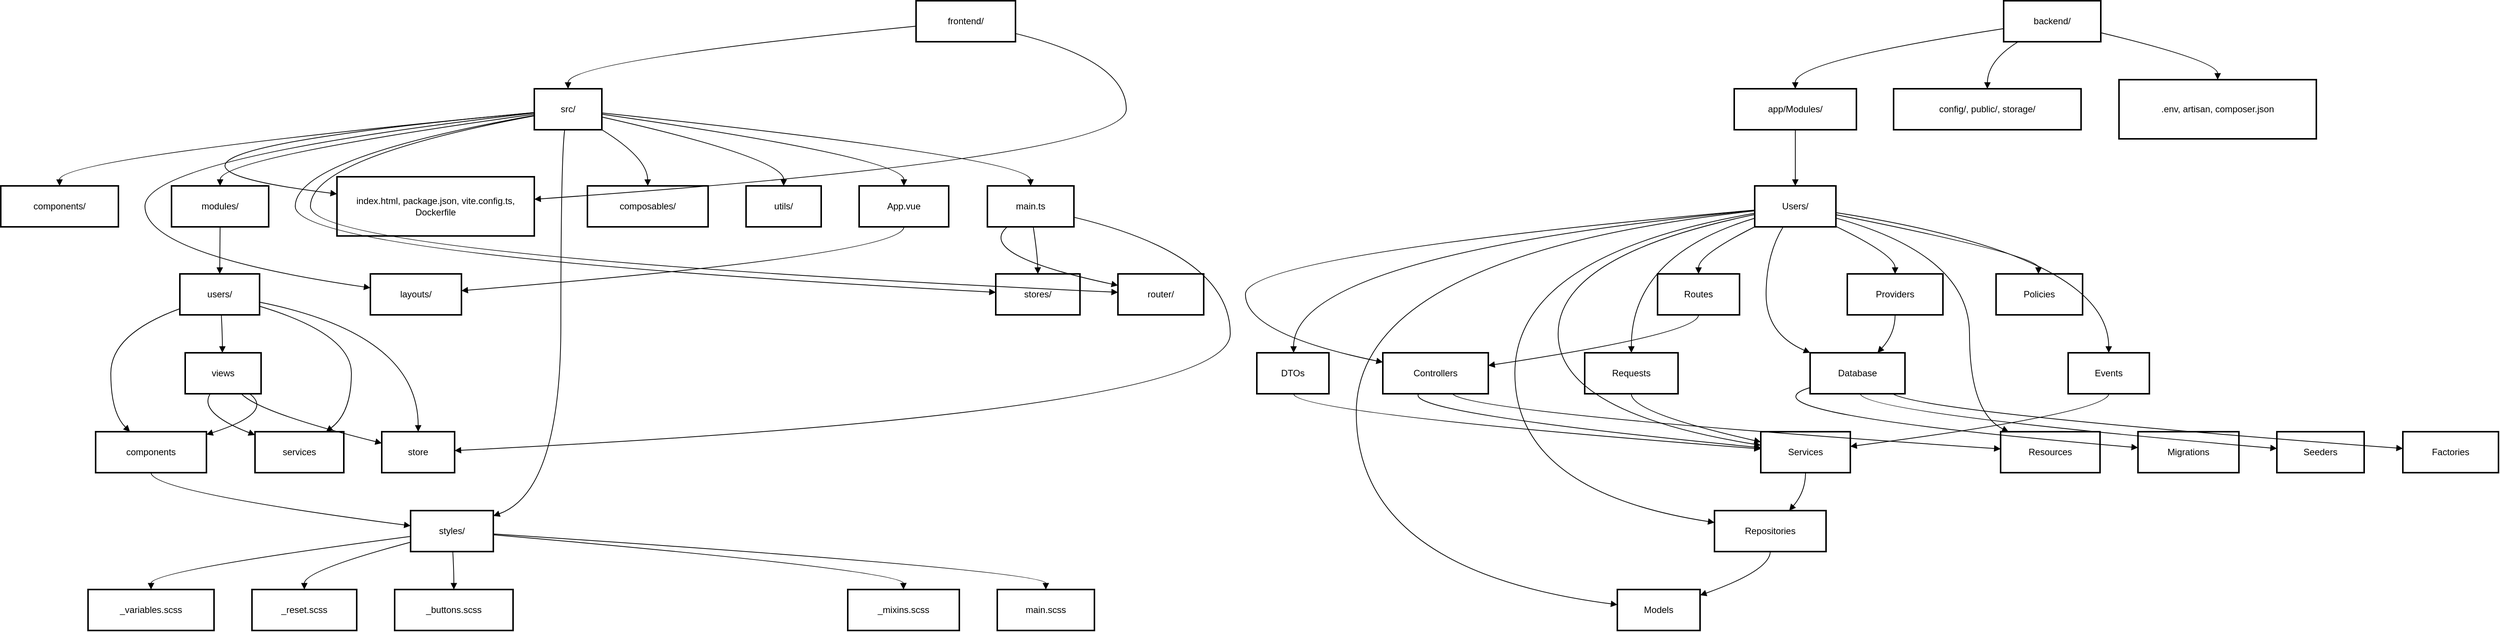 <mxfile version="26.1.3">
  <diagram name="Page-1" id="mDVfe03ST_dp4lV0v6sF">
    <mxGraphModel dx="4770" dy="3635" grid="1" gridSize="10" guides="1" tooltips="1" connect="1" arrows="1" fold="1" page="1" pageScale="1" pageWidth="850" pageHeight="1100" math="0" shadow="0">
      <root>
        <mxCell id="0" />
        <mxCell id="1" parent="0" />
        <mxCell id="R-g7RMqh7P6NWGKOjeU7-23" value="backend/" style="whiteSpace=wrap;strokeWidth=2;" vertex="1" parent="1">
          <mxGeometry x="2659" y="790" width="128" height="54" as="geometry" />
        </mxCell>
        <mxCell id="R-g7RMqh7P6NWGKOjeU7-24" value="app/Modules/" style="whiteSpace=wrap;strokeWidth=2;" vertex="1" parent="1">
          <mxGeometry x="2304" y="906" width="161" height="54" as="geometry" />
        </mxCell>
        <mxCell id="R-g7RMqh7P6NWGKOjeU7-25" value="Users/" style="whiteSpace=wrap;strokeWidth=2;" vertex="1" parent="1">
          <mxGeometry x="2331" y="1034" width="107" height="54" as="geometry" />
        </mxCell>
        <mxCell id="R-g7RMqh7P6NWGKOjeU7-26" value="Controllers" style="whiteSpace=wrap;strokeWidth=2;" vertex="1" parent="1">
          <mxGeometry x="1841" y="1254" width="139" height="54" as="geometry" />
        </mxCell>
        <mxCell id="R-g7RMqh7P6NWGKOjeU7-27" value="DTOs" style="whiteSpace=wrap;strokeWidth=2;" vertex="1" parent="1">
          <mxGeometry x="1675" y="1254" width="95" height="54" as="geometry" />
        </mxCell>
        <mxCell id="R-g7RMqh7P6NWGKOjeU7-28" value="Models" style="whiteSpace=wrap;strokeWidth=2;" vertex="1" parent="1">
          <mxGeometry x="2150" y="1566" width="109" height="54" as="geometry" />
        </mxCell>
        <mxCell id="R-g7RMqh7P6NWGKOjeU7-29" value="Repositories" style="whiteSpace=wrap;strokeWidth=2;" vertex="1" parent="1">
          <mxGeometry x="2278" y="1462" width="147" height="54" as="geometry" />
        </mxCell>
        <mxCell id="R-g7RMqh7P6NWGKOjeU7-30" value="Services" style="whiteSpace=wrap;strokeWidth=2;" vertex="1" parent="1">
          <mxGeometry x="2339" y="1358" width="118" height="54" as="geometry" />
        </mxCell>
        <mxCell id="R-g7RMqh7P6NWGKOjeU7-31" value="Requests" style="whiteSpace=wrap;strokeWidth=2;" vertex="1" parent="1">
          <mxGeometry x="2107" y="1254" width="123" height="54" as="geometry" />
        </mxCell>
        <mxCell id="R-g7RMqh7P6NWGKOjeU7-32" value="Routes" style="whiteSpace=wrap;strokeWidth=2;" vertex="1" parent="1">
          <mxGeometry x="2203" y="1150" width="108" height="54" as="geometry" />
        </mxCell>
        <mxCell id="R-g7RMqh7P6NWGKOjeU7-33" value="Database" style="whiteSpace=wrap;strokeWidth=2;" vertex="1" parent="1">
          <mxGeometry x="2404" y="1254" width="125" height="54" as="geometry" />
        </mxCell>
        <mxCell id="R-g7RMqh7P6NWGKOjeU7-34" value="Migrations" style="whiteSpace=wrap;strokeWidth=2;" vertex="1" parent="1">
          <mxGeometry x="2836" y="1358" width="133" height="54" as="geometry" />
        </mxCell>
        <mxCell id="R-g7RMqh7P6NWGKOjeU7-35" value="Seeders" style="whiteSpace=wrap;strokeWidth=2;" vertex="1" parent="1">
          <mxGeometry x="3019" y="1358" width="115" height="54" as="geometry" />
        </mxCell>
        <mxCell id="R-g7RMqh7P6NWGKOjeU7-36" value="Factories" style="whiteSpace=wrap;strokeWidth=2;" vertex="1" parent="1">
          <mxGeometry x="3185" y="1358" width="126" height="54" as="geometry" />
        </mxCell>
        <mxCell id="R-g7RMqh7P6NWGKOjeU7-37" value="Providers" style="whiteSpace=wrap;strokeWidth=2;" vertex="1" parent="1">
          <mxGeometry x="2453" y="1150" width="126" height="54" as="geometry" />
        </mxCell>
        <mxCell id="R-g7RMqh7P6NWGKOjeU7-38" value="Resources" style="whiteSpace=wrap;strokeWidth=2;" vertex="1" parent="1">
          <mxGeometry x="2655" y="1358" width="131" height="54" as="geometry" />
        </mxCell>
        <mxCell id="R-g7RMqh7P6NWGKOjeU7-39" value="Policies" style="whiteSpace=wrap;strokeWidth=2;" vertex="1" parent="1">
          <mxGeometry x="2649" y="1150" width="114" height="54" as="geometry" />
        </mxCell>
        <mxCell id="R-g7RMqh7P6NWGKOjeU7-40" value="Events" style="whiteSpace=wrap;strokeWidth=2;" vertex="1" parent="1">
          <mxGeometry x="2744" y="1254" width="107" height="54" as="geometry" />
        </mxCell>
        <mxCell id="R-g7RMqh7P6NWGKOjeU7-41" value="config/, public/, storage/" style="whiteSpace=wrap;strokeWidth=2;" vertex="1" parent="1">
          <mxGeometry x="2514" y="906" width="247" height="54" as="geometry" />
        </mxCell>
        <mxCell id="R-g7RMqh7P6NWGKOjeU7-42" value=".env, artisan, composer.json" style="whiteSpace=wrap;strokeWidth=2;" vertex="1" parent="1">
          <mxGeometry x="2811" y="894" width="260" height="78" as="geometry" />
        </mxCell>
        <mxCell id="R-g7RMqh7P6NWGKOjeU7-43" value="frontend/" style="whiteSpace=wrap;strokeWidth=2;" vertex="1" parent="1">
          <mxGeometry x="1226" y="790" width="131" height="54" as="geometry" />
        </mxCell>
        <mxCell id="R-g7RMqh7P6NWGKOjeU7-44" value="src/" style="whiteSpace=wrap;strokeWidth=2;" vertex="1" parent="1">
          <mxGeometry x="723" y="906" width="89" height="54" as="geometry" />
        </mxCell>
        <mxCell id="R-g7RMqh7P6NWGKOjeU7-45" value="index.html, package.json, vite.config.ts, Dockerfile" style="whiteSpace=wrap;strokeWidth=2;" vertex="1" parent="1">
          <mxGeometry x="463" y="1022" width="260" height="78" as="geometry" />
        </mxCell>
        <mxCell id="R-g7RMqh7P6NWGKOjeU7-46" value="components/" style="whiteSpace=wrap;strokeWidth=2;" vertex="1" parent="1">
          <mxGeometry x="20" y="1034" width="155" height="54" as="geometry" />
        </mxCell>
        <mxCell id="R-g7RMqh7P6NWGKOjeU7-47" value="layouts/" style="whiteSpace=wrap;strokeWidth=2;" vertex="1" parent="1">
          <mxGeometry x="507" y="1150" width="120" height="54" as="geometry" />
        </mxCell>
        <mxCell id="R-g7RMqh7P6NWGKOjeU7-48" value="modules/" style="whiteSpace=wrap;strokeWidth=2;" vertex="1" parent="1">
          <mxGeometry x="245" y="1034" width="128" height="54" as="geometry" />
        </mxCell>
        <mxCell id="R-g7RMqh7P6NWGKOjeU7-49" value="users/" style="whiteSpace=wrap;strokeWidth=2;" vertex="1" parent="1">
          <mxGeometry x="256" y="1150" width="105" height="54" as="geometry" />
        </mxCell>
        <mxCell id="R-g7RMqh7P6NWGKOjeU7-50" value="components" style="whiteSpace=wrap;strokeWidth=2;" vertex="1" parent="1">
          <mxGeometry x="145" y="1358" width="146" height="54" as="geometry" />
        </mxCell>
        <mxCell id="R-g7RMqh7P6NWGKOjeU7-51" value="views" style="whiteSpace=wrap;strokeWidth=2;" vertex="1" parent="1">
          <mxGeometry x="263" y="1254" width="100" height="54" as="geometry" />
        </mxCell>
        <mxCell id="R-g7RMqh7P6NWGKOjeU7-52" value="services" style="whiteSpace=wrap;strokeWidth=2;" vertex="1" parent="1">
          <mxGeometry x="355" y="1358" width="117" height="54" as="geometry" />
        </mxCell>
        <mxCell id="R-g7RMqh7P6NWGKOjeU7-53" value="store" style="whiteSpace=wrap;strokeWidth=2;" vertex="1" parent="1">
          <mxGeometry x="522" y="1358" width="96" height="54" as="geometry" />
        </mxCell>
        <mxCell id="R-g7RMqh7P6NWGKOjeU7-54" value="stores/" style="whiteSpace=wrap;strokeWidth=2;" vertex="1" parent="1">
          <mxGeometry x="1331" y="1150" width="111" height="54" as="geometry" />
        </mxCell>
        <mxCell id="R-g7RMqh7P6NWGKOjeU7-55" value="router/" style="whiteSpace=wrap;strokeWidth=2;" vertex="1" parent="1">
          <mxGeometry x="1492" y="1150" width="113" height="54" as="geometry" />
        </mxCell>
        <mxCell id="R-g7RMqh7P6NWGKOjeU7-56" value="styles/" style="whiteSpace=wrap;strokeWidth=2;" vertex="1" parent="1">
          <mxGeometry x="560" y="1462" width="109" height="54" as="geometry" />
        </mxCell>
        <mxCell id="R-g7RMqh7P6NWGKOjeU7-57" value="_variables.scss" style="whiteSpace=wrap;strokeWidth=2;" vertex="1" parent="1">
          <mxGeometry x="135" y="1566" width="166" height="54" as="geometry" />
        </mxCell>
        <mxCell id="R-g7RMqh7P6NWGKOjeU7-58" value="_reset.scss" style="whiteSpace=wrap;strokeWidth=2;" vertex="1" parent="1">
          <mxGeometry x="351" y="1566" width="138" height="54" as="geometry" />
        </mxCell>
        <mxCell id="R-g7RMqh7P6NWGKOjeU7-59" value="_buttons.scss" style="whiteSpace=wrap;strokeWidth=2;" vertex="1" parent="1">
          <mxGeometry x="539" y="1566" width="156" height="54" as="geometry" />
        </mxCell>
        <mxCell id="R-g7RMqh7P6NWGKOjeU7-60" value="_mixins.scss" style="whiteSpace=wrap;strokeWidth=2;" vertex="1" parent="1">
          <mxGeometry x="1136" y="1566" width="147" height="54" as="geometry" />
        </mxCell>
        <mxCell id="R-g7RMqh7P6NWGKOjeU7-61" value="main.scss" style="whiteSpace=wrap;strokeWidth=2;" vertex="1" parent="1">
          <mxGeometry x="1333" y="1566" width="128" height="54" as="geometry" />
        </mxCell>
        <mxCell id="R-g7RMqh7P6NWGKOjeU7-62" value="composables/" style="whiteSpace=wrap;strokeWidth=2;" vertex="1" parent="1">
          <mxGeometry x="793" y="1034" width="159" height="54" as="geometry" />
        </mxCell>
        <mxCell id="R-g7RMqh7P6NWGKOjeU7-63" value="utils/" style="whiteSpace=wrap;strokeWidth=2;" vertex="1" parent="1">
          <mxGeometry x="1002" y="1034" width="99" height="54" as="geometry" />
        </mxCell>
        <mxCell id="R-g7RMqh7P6NWGKOjeU7-64" value="App.vue" style="whiteSpace=wrap;strokeWidth=2;" vertex="1" parent="1">
          <mxGeometry x="1151" y="1034" width="118" height="54" as="geometry" />
        </mxCell>
        <mxCell id="R-g7RMqh7P6NWGKOjeU7-65" value="main.ts" style="whiteSpace=wrap;strokeWidth=2;" vertex="1" parent="1">
          <mxGeometry x="1320" y="1034" width="114" height="54" as="geometry" />
        </mxCell>
        <mxCell id="R-g7RMqh7P6NWGKOjeU7-66" value="" style="curved=1;startArrow=none;endArrow=block;exitX=0;exitY=0.68;entryX=0.5;entryY=0;rounded=0;" edge="1" parent="1" source="R-g7RMqh7P6NWGKOjeU7-23" target="R-g7RMqh7P6NWGKOjeU7-24">
          <mxGeometry relative="1" as="geometry">
            <Array as="points">
              <mxPoint x="2384" y="869" />
            </Array>
          </mxGeometry>
        </mxCell>
        <mxCell id="R-g7RMqh7P6NWGKOjeU7-67" value="" style="curved=1;startArrow=none;endArrow=block;exitX=0.5;exitY=1;entryX=0.5;entryY=0;rounded=0;" edge="1" parent="1" source="R-g7RMqh7P6NWGKOjeU7-24" target="R-g7RMqh7P6NWGKOjeU7-25">
          <mxGeometry relative="1" as="geometry">
            <Array as="points" />
          </mxGeometry>
        </mxCell>
        <mxCell id="R-g7RMqh7P6NWGKOjeU7-68" value="" style="curved=1;startArrow=none;endArrow=block;exitX=0;exitY=0.59;entryX=0;entryY=0.23;rounded=0;" edge="1" parent="1" source="R-g7RMqh7P6NWGKOjeU7-25" target="R-g7RMqh7P6NWGKOjeU7-26">
          <mxGeometry relative="1" as="geometry">
            <Array as="points">
              <mxPoint x="1660" y="1125" />
              <mxPoint x="1660" y="1229" />
            </Array>
          </mxGeometry>
        </mxCell>
        <mxCell id="R-g7RMqh7P6NWGKOjeU7-69" value="" style="curved=1;startArrow=none;endArrow=block;exitX=0;exitY=0.6;entryX=0.51;entryY=0;rounded=0;" edge="1" parent="1" source="R-g7RMqh7P6NWGKOjeU7-25" target="R-g7RMqh7P6NWGKOjeU7-27">
          <mxGeometry relative="1" as="geometry">
            <Array as="points">
              <mxPoint x="1723" y="1125" />
            </Array>
          </mxGeometry>
        </mxCell>
        <mxCell id="R-g7RMqh7P6NWGKOjeU7-70" value="" style="curved=1;startArrow=none;endArrow=block;exitX=0;exitY=0.61;entryX=0;entryY=0.37;rounded=0;" edge="1" parent="1" source="R-g7RMqh7P6NWGKOjeU7-25" target="R-g7RMqh7P6NWGKOjeU7-28">
          <mxGeometry relative="1" as="geometry">
            <Array as="points">
              <mxPoint x="1806" y="1125" />
              <mxPoint x="1806" y="1541" />
            </Array>
          </mxGeometry>
        </mxCell>
        <mxCell id="R-g7RMqh7P6NWGKOjeU7-71" value="" style="curved=1;startArrow=none;endArrow=block;exitX=0;exitY=0.67;entryX=0;entryY=0.29;rounded=0;" edge="1" parent="1" source="R-g7RMqh7P6NWGKOjeU7-25" target="R-g7RMqh7P6NWGKOjeU7-29">
          <mxGeometry relative="1" as="geometry">
            <Array as="points">
              <mxPoint x="2015" y="1125" />
              <mxPoint x="2015" y="1437" />
            </Array>
          </mxGeometry>
        </mxCell>
        <mxCell id="R-g7RMqh7P6NWGKOjeU7-72" value="" style="curved=1;startArrow=none;endArrow=block;exitX=0;exitY=0.7;entryX=0;entryY=0.33;rounded=0;" edge="1" parent="1" source="R-g7RMqh7P6NWGKOjeU7-25" target="R-g7RMqh7P6NWGKOjeU7-30">
          <mxGeometry relative="1" as="geometry">
            <Array as="points">
              <mxPoint x="2072" y="1125" />
              <mxPoint x="2072" y="1333" />
            </Array>
          </mxGeometry>
        </mxCell>
        <mxCell id="R-g7RMqh7P6NWGKOjeU7-73" value="" style="curved=1;startArrow=none;endArrow=block;exitX=0;exitY=0.79;entryX=0.5;entryY=0;rounded=0;" edge="1" parent="1" source="R-g7RMqh7P6NWGKOjeU7-25" target="R-g7RMqh7P6NWGKOjeU7-31">
          <mxGeometry relative="1" as="geometry">
            <Array as="points">
              <mxPoint x="2168" y="1125" />
            </Array>
          </mxGeometry>
        </mxCell>
        <mxCell id="R-g7RMqh7P6NWGKOjeU7-74" value="" style="curved=1;startArrow=none;endArrow=block;exitX=0;exitY=1;entryX=0.5;entryY=0;rounded=0;" edge="1" parent="1" source="R-g7RMqh7P6NWGKOjeU7-25" target="R-g7RMqh7P6NWGKOjeU7-32">
          <mxGeometry relative="1" as="geometry">
            <Array as="points">
              <mxPoint x="2257" y="1125" />
            </Array>
          </mxGeometry>
        </mxCell>
        <mxCell id="R-g7RMqh7P6NWGKOjeU7-75" value="" style="curved=1;startArrow=none;endArrow=block;exitX=0.35;exitY=1;entryX=0;entryY=0;rounded=0;" edge="1" parent="1" source="R-g7RMqh7P6NWGKOjeU7-25" target="R-g7RMqh7P6NWGKOjeU7-33">
          <mxGeometry relative="1" as="geometry">
            <Array as="points">
              <mxPoint x="2346" y="1125" />
              <mxPoint x="2346" y="1229" />
            </Array>
          </mxGeometry>
        </mxCell>
        <mxCell id="R-g7RMqh7P6NWGKOjeU7-76" value="" style="curved=1;startArrow=none;endArrow=block;exitX=0;exitY=0.85;entryX=0;entryY=0.39;rounded=0;" edge="1" parent="1" source="R-g7RMqh7P6NWGKOjeU7-33" target="R-g7RMqh7P6NWGKOjeU7-34">
          <mxGeometry relative="1" as="geometry">
            <Array as="points">
              <mxPoint x="2294" y="1333" />
            </Array>
          </mxGeometry>
        </mxCell>
        <mxCell id="R-g7RMqh7P6NWGKOjeU7-77" value="" style="curved=1;startArrow=none;endArrow=block;exitX=0.53;exitY=1;entryX=0;entryY=0.41;rounded=0;" edge="1" parent="1" source="R-g7RMqh7P6NWGKOjeU7-33" target="R-g7RMqh7P6NWGKOjeU7-35">
          <mxGeometry relative="1" as="geometry">
            <Array as="points">
              <mxPoint x="2473" y="1333" />
            </Array>
          </mxGeometry>
        </mxCell>
        <mxCell id="R-g7RMqh7P6NWGKOjeU7-78" value="" style="curved=1;startArrow=none;endArrow=block;exitX=0.87;exitY=1;entryX=0;entryY=0.41;rounded=0;" edge="1" parent="1" source="R-g7RMqh7P6NWGKOjeU7-33" target="R-g7RMqh7P6NWGKOjeU7-36">
          <mxGeometry relative="1" as="geometry">
            <Array as="points">
              <mxPoint x="2555" y="1333" />
            </Array>
          </mxGeometry>
        </mxCell>
        <mxCell id="R-g7RMqh7P6NWGKOjeU7-79" value="" style="curved=1;startArrow=none;endArrow=block;exitX=0.99;exitY=0.98;entryX=0.5;entryY=0;rounded=0;" edge="1" parent="1" source="R-g7RMqh7P6NWGKOjeU7-25" target="R-g7RMqh7P6NWGKOjeU7-37">
          <mxGeometry relative="1" as="geometry">
            <Array as="points">
              <mxPoint x="2516" y="1125" />
            </Array>
          </mxGeometry>
        </mxCell>
        <mxCell id="R-g7RMqh7P6NWGKOjeU7-80" value="" style="curved=1;startArrow=none;endArrow=block;exitX=0.99;exitY=0.78;entryX=0.08;entryY=0;rounded=0;" edge="1" parent="1" source="R-g7RMqh7P6NWGKOjeU7-25" target="R-g7RMqh7P6NWGKOjeU7-38">
          <mxGeometry relative="1" as="geometry">
            <Array as="points">
              <mxPoint x="2614" y="1125" />
              <mxPoint x="2614" y="1333" />
            </Array>
          </mxGeometry>
        </mxCell>
        <mxCell id="R-g7RMqh7P6NWGKOjeU7-81" value="" style="curved=1;startArrow=none;endArrow=block;exitX=0.99;exitY=0.7;entryX=0.49;entryY=0;rounded=0;" edge="1" parent="1" source="R-g7RMqh7P6NWGKOjeU7-25" target="R-g7RMqh7P6NWGKOjeU7-39">
          <mxGeometry relative="1" as="geometry">
            <Array as="points">
              <mxPoint x="2705" y="1125" />
            </Array>
          </mxGeometry>
        </mxCell>
        <mxCell id="R-g7RMqh7P6NWGKOjeU7-82" value="" style="curved=1;startArrow=none;endArrow=block;exitX=0.99;exitY=0.65;entryX=0.5;entryY=0;rounded=0;" edge="1" parent="1" source="R-g7RMqh7P6NWGKOjeU7-25" target="R-g7RMqh7P6NWGKOjeU7-40">
          <mxGeometry relative="1" as="geometry">
            <Array as="points">
              <mxPoint x="2797" y="1125" />
            </Array>
          </mxGeometry>
        </mxCell>
        <mxCell id="R-g7RMqh7P6NWGKOjeU7-83" value="" style="curved=1;startArrow=none;endArrow=block;exitX=0.15;exitY=1;entryX=0.5;entryY=0;rounded=0;" edge="1" parent="1" source="R-g7RMqh7P6NWGKOjeU7-23" target="R-g7RMqh7P6NWGKOjeU7-41">
          <mxGeometry relative="1" as="geometry">
            <Array as="points">
              <mxPoint x="2638" y="869" />
            </Array>
          </mxGeometry>
        </mxCell>
        <mxCell id="R-g7RMqh7P6NWGKOjeU7-84" value="" style="curved=1;startArrow=none;endArrow=block;exitX=1;exitY=0.78;entryX=0.5;entryY=0;rounded=0;" edge="1" parent="1" source="R-g7RMqh7P6NWGKOjeU7-23" target="R-g7RMqh7P6NWGKOjeU7-42">
          <mxGeometry relative="1" as="geometry">
            <Array as="points">
              <mxPoint x="2941" y="869" />
            </Array>
          </mxGeometry>
        </mxCell>
        <mxCell id="R-g7RMqh7P6NWGKOjeU7-85" value="" style="curved=1;startArrow=none;endArrow=block;exitX=0;exitY=0.62;entryX=0.5;entryY=0;rounded=0;" edge="1" parent="1" source="R-g7RMqh7P6NWGKOjeU7-43" target="R-g7RMqh7P6NWGKOjeU7-44">
          <mxGeometry relative="1" as="geometry">
            <Array as="points">
              <mxPoint x="767" y="869" />
            </Array>
          </mxGeometry>
        </mxCell>
        <mxCell id="R-g7RMqh7P6NWGKOjeU7-86" value="" style="curved=1;startArrow=none;endArrow=block;exitX=0;exitY=0.58;entryX=0;entryY=0.29;rounded=0;" edge="1" parent="1" source="R-g7RMqh7P6NWGKOjeU7-44" target="R-g7RMqh7P6NWGKOjeU7-45">
          <mxGeometry relative="1" as="geometry">
            <Array as="points">
              <mxPoint x="77" y="997" />
            </Array>
          </mxGeometry>
        </mxCell>
        <mxCell id="R-g7RMqh7P6NWGKOjeU7-87" value="" style="curved=1;startArrow=none;endArrow=block;exitX=0;exitY=0.58;entryX=0.5;entryY=0;rounded=0;" edge="1" parent="1" source="R-g7RMqh7P6NWGKOjeU7-44" target="R-g7RMqh7P6NWGKOjeU7-46">
          <mxGeometry relative="1" as="geometry">
            <Array as="points">
              <mxPoint x="97" y="997" />
            </Array>
          </mxGeometry>
        </mxCell>
        <mxCell id="R-g7RMqh7P6NWGKOjeU7-88" value="" style="curved=1;startArrow=none;endArrow=block;exitX=0;exitY=0.59;entryX=0;entryY=0.34;rounded=0;" edge="1" parent="1" source="R-g7RMqh7P6NWGKOjeU7-44" target="R-g7RMqh7P6NWGKOjeU7-47">
          <mxGeometry relative="1" as="geometry">
            <Array as="points">
              <mxPoint x="210" y="997" />
              <mxPoint x="210" y="1125" />
            </Array>
          </mxGeometry>
        </mxCell>
        <mxCell id="R-g7RMqh7P6NWGKOjeU7-89" value="" style="curved=1;startArrow=none;endArrow=block;exitX=0;exitY=0.62;entryX=0.5;entryY=0;rounded=0;" edge="1" parent="1" source="R-g7RMqh7P6NWGKOjeU7-44" target="R-g7RMqh7P6NWGKOjeU7-48">
          <mxGeometry relative="1" as="geometry">
            <Array as="points">
              <mxPoint x="309" y="997" />
            </Array>
          </mxGeometry>
        </mxCell>
        <mxCell id="R-g7RMqh7P6NWGKOjeU7-90" value="" style="curved=1;startArrow=none;endArrow=block;exitX=0.5;exitY=1;entryX=0.5;entryY=0;rounded=0;" edge="1" parent="1" source="R-g7RMqh7P6NWGKOjeU7-48" target="R-g7RMqh7P6NWGKOjeU7-49">
          <mxGeometry relative="1" as="geometry">
            <Array as="points" />
          </mxGeometry>
        </mxCell>
        <mxCell id="R-g7RMqh7P6NWGKOjeU7-91" value="" style="curved=1;startArrow=none;endArrow=block;exitX=0;exitY=0.85;entryX=0.31;entryY=0;rounded=0;" edge="1" parent="1" source="R-g7RMqh7P6NWGKOjeU7-49" target="R-g7RMqh7P6NWGKOjeU7-50">
          <mxGeometry relative="1" as="geometry">
            <Array as="points">
              <mxPoint x="165" y="1229" />
              <mxPoint x="165" y="1333" />
            </Array>
          </mxGeometry>
        </mxCell>
        <mxCell id="R-g7RMqh7P6NWGKOjeU7-92" value="" style="curved=1;startArrow=none;endArrow=block;exitX=0.52;exitY=1;entryX=0.49;entryY=0;rounded=0;" edge="1" parent="1" source="R-g7RMqh7P6NWGKOjeU7-49" target="R-g7RMqh7P6NWGKOjeU7-51">
          <mxGeometry relative="1" as="geometry">
            <Array as="points">
              <mxPoint x="312" y="1229" />
            </Array>
          </mxGeometry>
        </mxCell>
        <mxCell id="R-g7RMqh7P6NWGKOjeU7-93" value="" style="curved=1;startArrow=none;endArrow=block;exitX=1;exitY=0.79;entryX=0.8;entryY=0;rounded=0;" edge="1" parent="1" source="R-g7RMqh7P6NWGKOjeU7-49" target="R-g7RMqh7P6NWGKOjeU7-52">
          <mxGeometry relative="1" as="geometry">
            <Array as="points">
              <mxPoint x="482" y="1229" />
              <mxPoint x="482" y="1333" />
            </Array>
          </mxGeometry>
        </mxCell>
        <mxCell id="R-g7RMqh7P6NWGKOjeU7-94" value="" style="curved=1;startArrow=none;endArrow=block;exitX=1;exitY=0.69;entryX=0.5;entryY=0;rounded=0;" edge="1" parent="1" source="R-g7RMqh7P6NWGKOjeU7-49" target="R-g7RMqh7P6NWGKOjeU7-53">
          <mxGeometry relative="1" as="geometry">
            <Array as="points">
              <mxPoint x="570" y="1229" />
            </Array>
          </mxGeometry>
        </mxCell>
        <mxCell id="R-g7RMqh7P6NWGKOjeU7-95" value="" style="curved=1;startArrow=none;endArrow=block;exitX=0;exitY=0.65;entryX=0;entryY=0.45;rounded=0;" edge="1" parent="1" source="R-g7RMqh7P6NWGKOjeU7-44" target="R-g7RMqh7P6NWGKOjeU7-54">
          <mxGeometry relative="1" as="geometry">
            <Array as="points">
              <mxPoint x="408" y="997" />
              <mxPoint x="408" y="1125" />
            </Array>
          </mxGeometry>
        </mxCell>
        <mxCell id="R-g7RMqh7P6NWGKOjeU7-96" value="" style="curved=1;startArrow=none;endArrow=block;exitX=0;exitY=0.66;entryX=0;entryY=0.45;rounded=0;" edge="1" parent="1" source="R-g7RMqh7P6NWGKOjeU7-44" target="R-g7RMqh7P6NWGKOjeU7-55">
          <mxGeometry relative="1" as="geometry">
            <Array as="points">
              <mxPoint x="428" y="997" />
              <mxPoint x="428" y="1125" />
            </Array>
          </mxGeometry>
        </mxCell>
        <mxCell id="R-g7RMqh7P6NWGKOjeU7-97" value="" style="curved=1;startArrow=none;endArrow=block;exitX=0.45;exitY=1;entryX=1;entryY=0.13;rounded=0;" edge="1" parent="1" source="R-g7RMqh7P6NWGKOjeU7-44" target="R-g7RMqh7P6NWGKOjeU7-56">
          <mxGeometry relative="1" as="geometry">
            <Array as="points">
              <mxPoint x="758" y="997" />
              <mxPoint x="758" y="1437" />
            </Array>
          </mxGeometry>
        </mxCell>
        <mxCell id="R-g7RMqh7P6NWGKOjeU7-98" value="" style="curved=1;startArrow=none;endArrow=block;exitX=0;exitY=0.63;entryX=0.5;entryY=0;rounded=0;" edge="1" parent="1" source="R-g7RMqh7P6NWGKOjeU7-56" target="R-g7RMqh7P6NWGKOjeU7-57">
          <mxGeometry relative="1" as="geometry">
            <Array as="points">
              <mxPoint x="218" y="1541" />
            </Array>
          </mxGeometry>
        </mxCell>
        <mxCell id="R-g7RMqh7P6NWGKOjeU7-99" value="" style="curved=1;startArrow=none;endArrow=block;exitX=0;exitY=0.77;entryX=0.5;entryY=0;rounded=0;" edge="1" parent="1" source="R-g7RMqh7P6NWGKOjeU7-56" target="R-g7RMqh7P6NWGKOjeU7-58">
          <mxGeometry relative="1" as="geometry">
            <Array as="points">
              <mxPoint x="420" y="1541" />
            </Array>
          </mxGeometry>
        </mxCell>
        <mxCell id="R-g7RMqh7P6NWGKOjeU7-100" value="" style="curved=1;startArrow=none;endArrow=block;exitX=0.51;exitY=1;entryX=0.5;entryY=0;rounded=0;" edge="1" parent="1" source="R-g7RMqh7P6NWGKOjeU7-56" target="R-g7RMqh7P6NWGKOjeU7-59">
          <mxGeometry relative="1" as="geometry">
            <Array as="points">
              <mxPoint x="617" y="1541" />
            </Array>
          </mxGeometry>
        </mxCell>
        <mxCell id="R-g7RMqh7P6NWGKOjeU7-101" value="" style="curved=1;startArrow=none;endArrow=block;exitX=1;exitY=0.59;entryX=0.5;entryY=0;rounded=0;" edge="1" parent="1" source="R-g7RMqh7P6NWGKOjeU7-56" target="R-g7RMqh7P6NWGKOjeU7-60">
          <mxGeometry relative="1" as="geometry">
            <Array as="points">
              <mxPoint x="1209" y="1541" />
            </Array>
          </mxGeometry>
        </mxCell>
        <mxCell id="R-g7RMqh7P6NWGKOjeU7-102" value="" style="curved=1;startArrow=none;endArrow=block;exitX=1;exitY=0.57;entryX=0.5;entryY=0;rounded=0;" edge="1" parent="1" source="R-g7RMqh7P6NWGKOjeU7-56" target="R-g7RMqh7P6NWGKOjeU7-61">
          <mxGeometry relative="1" as="geometry">
            <Array as="points">
              <mxPoint x="1397" y="1541" />
            </Array>
          </mxGeometry>
        </mxCell>
        <mxCell id="R-g7RMqh7P6NWGKOjeU7-103" value="" style="curved=1;startArrow=none;endArrow=block;exitX=1;exitY=1;entryX=0.5;entryY=0;rounded=0;" edge="1" parent="1" source="R-g7RMqh7P6NWGKOjeU7-44" target="R-g7RMqh7P6NWGKOjeU7-62">
          <mxGeometry relative="1" as="geometry">
            <Array as="points">
              <mxPoint x="872" y="997" />
            </Array>
          </mxGeometry>
        </mxCell>
        <mxCell id="R-g7RMqh7P6NWGKOjeU7-104" value="" style="curved=1;startArrow=none;endArrow=block;exitX=1;exitY=0.69;entryX=0.5;entryY=0;rounded=0;" edge="1" parent="1" source="R-g7RMqh7P6NWGKOjeU7-44" target="R-g7RMqh7P6NWGKOjeU7-63">
          <mxGeometry relative="1" as="geometry">
            <Array as="points">
              <mxPoint x="1052" y="997" />
            </Array>
          </mxGeometry>
        </mxCell>
        <mxCell id="R-g7RMqh7P6NWGKOjeU7-105" value="" style="curved=1;startArrow=none;endArrow=block;exitX=1;exitY=0.62;entryX=0.5;entryY=0;rounded=0;" edge="1" parent="1" source="R-g7RMqh7P6NWGKOjeU7-44" target="R-g7RMqh7P6NWGKOjeU7-64">
          <mxGeometry relative="1" as="geometry">
            <Array as="points">
              <mxPoint x="1210" y="997" />
            </Array>
          </mxGeometry>
        </mxCell>
        <mxCell id="R-g7RMqh7P6NWGKOjeU7-106" value="" style="curved=1;startArrow=none;endArrow=block;exitX=1;exitY=0.59;entryX=0.5;entryY=0;rounded=0;" edge="1" parent="1" source="R-g7RMqh7P6NWGKOjeU7-44" target="R-g7RMqh7P6NWGKOjeU7-65">
          <mxGeometry relative="1" as="geometry">
            <Array as="points">
              <mxPoint x="1376" y="997" />
            </Array>
          </mxGeometry>
        </mxCell>
        <mxCell id="R-g7RMqh7P6NWGKOjeU7-107" value="" style="curved=1;startArrow=none;endArrow=block;exitX=1;exitY=0.8;entryX=1;entryY=0.38;rounded=0;" edge="1" parent="1" source="R-g7RMqh7P6NWGKOjeU7-43" target="R-g7RMqh7P6NWGKOjeU7-45">
          <mxGeometry relative="1" as="geometry">
            <Array as="points">
              <mxPoint x="1503" y="869" />
              <mxPoint x="1503" y="997" />
            </Array>
          </mxGeometry>
        </mxCell>
        <mxCell id="R-g7RMqh7P6NWGKOjeU7-108" value="" style="curved=1;startArrow=none;endArrow=block;exitX=0.34;exitY=1;entryX=0;entryY=0.39;rounded=0;" edge="1" parent="1" source="R-g7RMqh7P6NWGKOjeU7-26" target="R-g7RMqh7P6NWGKOjeU7-30">
          <mxGeometry relative="1" as="geometry">
            <Array as="points">
              <mxPoint x="1868" y="1333" />
            </Array>
          </mxGeometry>
        </mxCell>
        <mxCell id="R-g7RMqh7P6NWGKOjeU7-109" value="" style="curved=1;startArrow=none;endArrow=block;exitX=0.5;exitY=1;entryX=0.67;entryY=0;rounded=0;" edge="1" parent="1" source="R-g7RMqh7P6NWGKOjeU7-30" target="R-g7RMqh7P6NWGKOjeU7-29">
          <mxGeometry relative="1" as="geometry">
            <Array as="points">
              <mxPoint x="2398" y="1437" />
            </Array>
          </mxGeometry>
        </mxCell>
        <mxCell id="R-g7RMqh7P6NWGKOjeU7-110" value="" style="curved=1;startArrow=none;endArrow=block;exitX=0.5;exitY=1;entryX=1;entryY=0.14;rounded=0;" edge="1" parent="1" source="R-g7RMqh7P6NWGKOjeU7-29" target="R-g7RMqh7P6NWGKOjeU7-28">
          <mxGeometry relative="1" as="geometry">
            <Array as="points">
              <mxPoint x="2351" y="1541" />
            </Array>
          </mxGeometry>
        </mxCell>
        <mxCell id="R-g7RMqh7P6NWGKOjeU7-111" value="" style="curved=1;startArrow=none;endArrow=block;exitX=0.5;exitY=1;entryX=0;entryY=0.25;rounded=0;" edge="1" parent="1" source="R-g7RMqh7P6NWGKOjeU7-31" target="R-g7RMqh7P6NWGKOjeU7-30">
          <mxGeometry relative="1" as="geometry">
            <Array as="points">
              <mxPoint x="2168" y="1333" />
            </Array>
          </mxGeometry>
        </mxCell>
        <mxCell id="R-g7RMqh7P6NWGKOjeU7-112" value="" style="curved=1;startArrow=none;endArrow=block;exitX=0.5;exitY=1;entryX=1;entryY=0.31;rounded=0;" edge="1" parent="1" source="R-g7RMqh7P6NWGKOjeU7-32" target="R-g7RMqh7P6NWGKOjeU7-26">
          <mxGeometry relative="1" as="geometry">
            <Array as="points">
              <mxPoint x="2257" y="1229" />
            </Array>
          </mxGeometry>
        </mxCell>
        <mxCell id="R-g7RMqh7P6NWGKOjeU7-113" value="" style="curved=1;startArrow=none;endArrow=block;exitX=0.66;exitY=1;entryX=0;entryY=0.42;rounded=0;" edge="1" parent="1" source="R-g7RMqh7P6NWGKOjeU7-26" target="R-g7RMqh7P6NWGKOjeU7-38">
          <mxGeometry relative="1" as="geometry">
            <Array as="points">
              <mxPoint x="1952" y="1333" />
            </Array>
          </mxGeometry>
        </mxCell>
        <mxCell id="R-g7RMqh7P6NWGKOjeU7-114" value="" style="curved=1;startArrow=none;endArrow=block;exitX=0.5;exitY=1;entryX=0.71;entryY=0;rounded=0;" edge="1" parent="1" source="R-g7RMqh7P6NWGKOjeU7-37" target="R-g7RMqh7P6NWGKOjeU7-33">
          <mxGeometry relative="1" as="geometry">
            <Array as="points">
              <mxPoint x="2516" y="1229" />
            </Array>
          </mxGeometry>
        </mxCell>
        <mxCell id="R-g7RMqh7P6NWGKOjeU7-115" value="" style="curved=1;startArrow=none;endArrow=block;exitX=0.51;exitY=1;entryX=0;entryY=0.42;rounded=0;" edge="1" parent="1" source="R-g7RMqh7P6NWGKOjeU7-27" target="R-g7RMqh7P6NWGKOjeU7-30">
          <mxGeometry relative="1" as="geometry">
            <Array as="points">
              <mxPoint x="1723" y="1333" />
            </Array>
          </mxGeometry>
        </mxCell>
        <mxCell id="R-g7RMqh7P6NWGKOjeU7-116" value="" style="curved=1;startArrow=none;endArrow=block;exitX=0.5;exitY=1;entryX=1;entryY=0.36;rounded=0;" edge="1" parent="1" source="R-g7RMqh7P6NWGKOjeU7-40" target="R-g7RMqh7P6NWGKOjeU7-30">
          <mxGeometry relative="1" as="geometry">
            <Array as="points">
              <mxPoint x="2797" y="1333" />
            </Array>
          </mxGeometry>
        </mxCell>
        <mxCell id="R-g7RMqh7P6NWGKOjeU7-117" value="" style="curved=1;startArrow=none;endArrow=block;exitX=0.33;exitY=1;entryX=0;entryY=0.08;rounded=0;" edge="1" parent="1" source="R-g7RMqh7P6NWGKOjeU7-51" target="R-g7RMqh7P6NWGKOjeU7-52">
          <mxGeometry relative="1" as="geometry">
            <Array as="points">
              <mxPoint x="280" y="1333" />
            </Array>
          </mxGeometry>
        </mxCell>
        <mxCell id="R-g7RMqh7P6NWGKOjeU7-118" value="" style="curved=1;startArrow=none;endArrow=block;exitX=0.74;exitY=1;entryX=0;entryY=0.28;rounded=0;" edge="1" parent="1" source="R-g7RMqh7P6NWGKOjeU7-51" target="R-g7RMqh7P6NWGKOjeU7-53">
          <mxGeometry relative="1" as="geometry">
            <Array as="points">
              <mxPoint x="361" y="1333" />
            </Array>
          </mxGeometry>
        </mxCell>
        <mxCell id="R-g7RMqh7P6NWGKOjeU7-119" value="" style="curved=1;startArrow=none;endArrow=block;exitX=0.85;exitY=1;entryX=1;entryY=0.07;rounded=0;" edge="1" parent="1" source="R-g7RMqh7P6NWGKOjeU7-51" target="R-g7RMqh7P6NWGKOjeU7-50">
          <mxGeometry relative="1" as="geometry">
            <Array as="points">
              <mxPoint x="381" y="1333" />
            </Array>
          </mxGeometry>
        </mxCell>
        <mxCell id="R-g7RMqh7P6NWGKOjeU7-120" value="" style="curved=1;startArrow=none;endArrow=block;exitX=0.5;exitY=1;entryX=0;entryY=0.37;rounded=0;" edge="1" parent="1" source="R-g7RMqh7P6NWGKOjeU7-50" target="R-g7RMqh7P6NWGKOjeU7-56">
          <mxGeometry relative="1" as="geometry">
            <Array as="points">
              <mxPoint x="218" y="1437" />
            </Array>
          </mxGeometry>
        </mxCell>
        <mxCell id="R-g7RMqh7P6NWGKOjeU7-121" value="" style="curved=1;startArrow=none;endArrow=block;exitX=0.5;exitY=1;entryX=1;entryY=0.41;rounded=0;" edge="1" parent="1" source="R-g7RMqh7P6NWGKOjeU7-64" target="R-g7RMqh7P6NWGKOjeU7-47">
          <mxGeometry relative="1" as="geometry">
            <Array as="points">
              <mxPoint x="1210" y="1125" />
            </Array>
          </mxGeometry>
        </mxCell>
        <mxCell id="R-g7RMqh7P6NWGKOjeU7-122" value="" style="curved=1;startArrow=none;endArrow=block;exitX=0.23;exitY=1;entryX=0;entryY=0.28;rounded=0;" edge="1" parent="1" source="R-g7RMqh7P6NWGKOjeU7-65" target="R-g7RMqh7P6NWGKOjeU7-55">
          <mxGeometry relative="1" as="geometry">
            <Array as="points">
              <mxPoint x="1303" y="1125" />
            </Array>
          </mxGeometry>
        </mxCell>
        <mxCell id="R-g7RMqh7P6NWGKOjeU7-123" value="" style="curved=1;startArrow=none;endArrow=block;exitX=0.53;exitY=1;entryX=0.5;entryY=0;rounded=0;" edge="1" parent="1" source="R-g7RMqh7P6NWGKOjeU7-65" target="R-g7RMqh7P6NWGKOjeU7-54">
          <mxGeometry relative="1" as="geometry">
            <Array as="points">
              <mxPoint x="1386" y="1125" />
            </Array>
          </mxGeometry>
        </mxCell>
        <mxCell id="R-g7RMqh7P6NWGKOjeU7-124" value="" style="curved=1;startArrow=none;endArrow=block;exitX=0.99;exitY=0.76;entryX=1;entryY=0.46;rounded=0;" edge="1" parent="1" source="R-g7RMqh7P6NWGKOjeU7-65" target="R-g7RMqh7P6NWGKOjeU7-53">
          <mxGeometry relative="1" as="geometry">
            <Array as="points">
              <mxPoint x="1640" y="1125" />
              <mxPoint x="1640" y="1333" />
            </Array>
          </mxGeometry>
        </mxCell>
      </root>
    </mxGraphModel>
  </diagram>
</mxfile>
